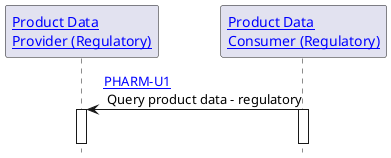 @startuml
hide footbox
participant "[[actors_and_transactions.html#product-data-provider Product Data\nProvider (Regulatory)]]" as a1
participant "[[actors_and_transactions.html#product-data-consumer Product Data\nConsumer (Regulatory)]]" as a2

a2 -> a1 : [[u1.html PHARM-U1]]\n Query product data - regulatory
activate a1
activate a2
|||
@enduml